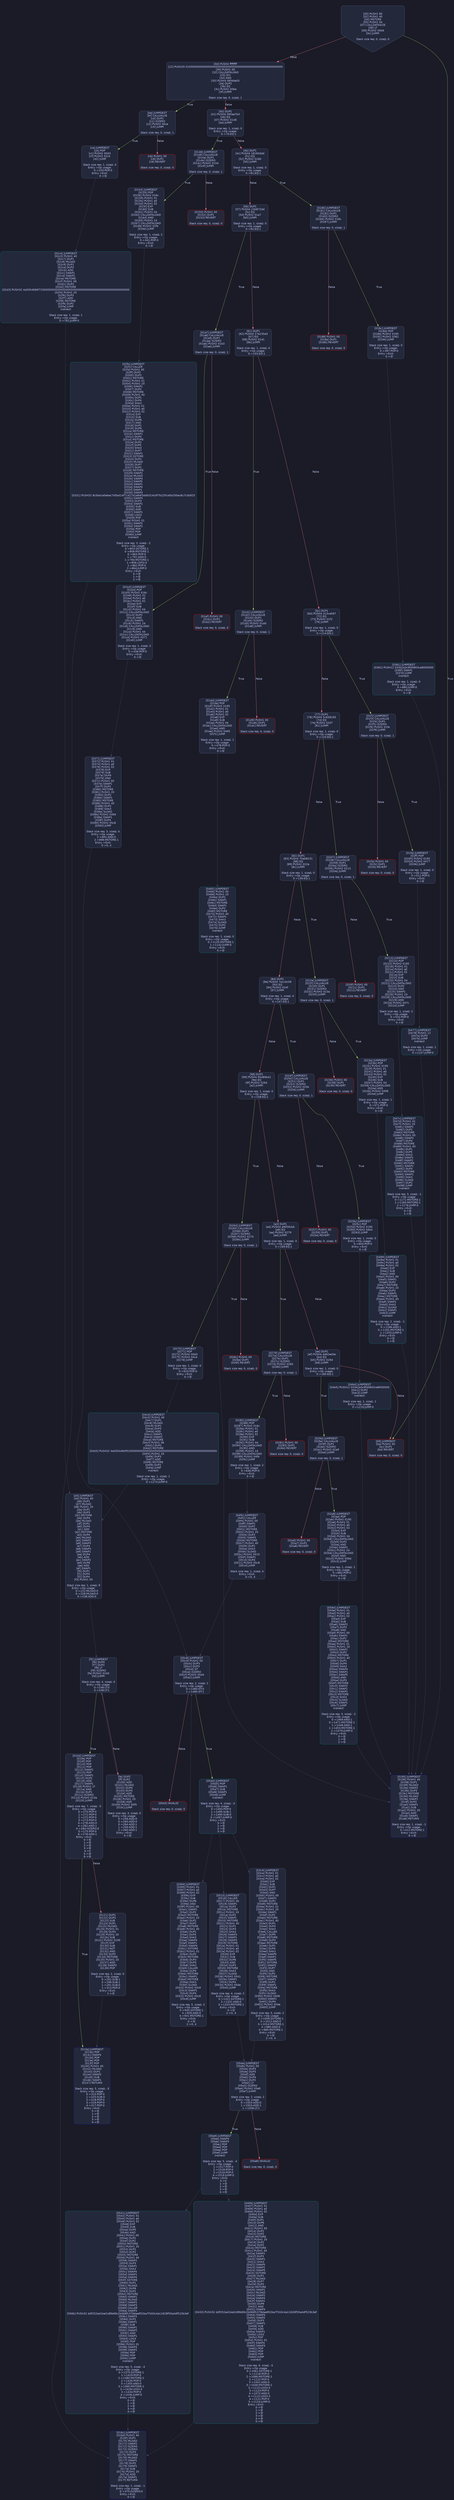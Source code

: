 digraph G {
    node [shape=box, style="filled, rounded", color="#565f89", fontcolor="#c0caf5", fontname="Helvetica", fillcolor="#24283b"];
    edge [color="#414868", fontcolor="#c0caf5", fontname="Helvetica"];
    bgcolor="#1a1b26";
    0 [ label = "[00] PUSH1 80
[02] PUSH1 40
[04] MSTORE
[05] PUSH1 04
[07] CALLDATASIZE
[08] LT
[09] PUSH2 00b9
[0c] JUMPI

Stack size req: 0, sizeΔ: 0
" shape = invhouse]
    1 [ label = "[0d] PUSH4 ffffffff
[12] PUSH29 0100000000000000000000000000000000000000000000000000000000
[30] PUSH1 00
[32] CALLDATALOAD
[33] DIV
[34] AND
[35] PUSH4 06fdde03
[3a] DUP2
[3b] EQ
[3c] PUSH2 00be
[3f] JUMPI

Stack size req: 0, sizeΔ: 1
"]
    2 [ label = "[40] DUP1
[41] PUSH4 095ea7b3
[46] EQ
[47] PUSH2 0148
[4a] JUMPI

Stack size req: 1, sizeΔ: 0
Entry->Op usage:
	0->70:EQ:1
"]
    3 [ label = "[4b] DUP1
[4c] PUSH4 18160ddd
[51] EQ
[52] PUSH2 0180
[55] JUMPI

Stack size req: 1, sizeΔ: 0
Entry->Op usage:
	0->81:EQ:1
"]
    4 [ label = "[56] DUP1
[57] PUSH4 23b872dd
[5c] EQ
[5d] PUSH2 01a7
[60] JUMPI

Stack size req: 1, sizeΔ: 0
Entry->Op usage:
	0->92:EQ:1
"]
    5 [ label = "[61] DUP1
[62] PUSH4 27e235e3
[67] EQ
[68] PUSH2 01d1
[6b] JUMPI

Stack size req: 1, sizeΔ: 0
Entry->Op usage:
	0->103:EQ:1
"]
    6 [ label = "[6c] DUP1
[6d] PUSH4 313ce567
[72] EQ
[73] PUSH2 01f2
[76] JUMPI

Stack size req: 1, sizeΔ: 0
Entry->Op usage:
	0->114:EQ:1
"]
    7 [ label = "[77] DUP1
[78] PUSH4 5c658165
[7d] EQ
[7e] PUSH2 0207
[81] JUMPI

Stack size req: 1, sizeΔ: 0
Entry->Op usage:
	0->125:EQ:1
"]
    8 [ label = "[82] DUP1
[83] PUSH4 70a08231
[88] EQ
[89] PUSH2 022e
[8c] JUMPI

Stack size req: 1, sizeΔ: 0
Entry->Op usage:
	0->136:EQ:1
"]
    9 [ label = "[8d] DUP1
[8e] PUSH4 7e1c0c09
[93] EQ
[94] PUSH2 024f
[97] JUMPI

Stack size req: 1, sizeΔ: 0
Entry->Op usage:
	0->147:EQ:1
"]
    10 [ label = "[98] DUP1
[99] PUSH4 95d89b41
[9e] EQ
[9f] PUSH2 0264
[a2] JUMPI

Stack size req: 1, sizeΔ: 0
Entry->Op usage:
	0->158:EQ:1
"]
    11 [ label = "[a3] DUP1
[a4] PUSH4 a9059cbb
[a9] EQ
[aa] PUSH2 0279
[ad] JUMPI

Stack size req: 1, sizeΔ: 0
Entry->Op usage:
	0->169:EQ:1
"]
    12 [ label = "[ae] DUP1
[af] PUSH4 dd62ed3e
[b4] EQ
[b5] PUSH2 029d
[b8] JUMPI

Stack size req: 1, sizeΔ: 0
Entry->Op usage:
	0->180:EQ:1
"]
    13 [ label = "[b9] JUMPDEST
[ba] PUSH1 00
[bc] DUP1
[bd] REVERT

Stack size req: 0, sizeΔ: 0
" color = "red"]
    14 [ label = "[be] JUMPDEST
[bf] CALLVALUE
[c0] DUP1
[c1] ISZERO
[c2] PUSH2 00ca
[c5] JUMPI

Stack size req: 0, sizeΔ: 1
"]
    15 [ label = "[c6] PUSH1 00
[c8] DUP1
[c9] REVERT

Stack size req: 0, sizeΔ: 0
" color = "red"]
    16 [ label = "[ca] JUMPDEST
[cb] POP
[cc] PUSH2 00d3
[cf] PUSH2 02c4
[d2] JUMP

Stack size req: 1, sizeΔ: 0
Entry->Op usage:
	0->203:POP:0
Entry->Exit:
	0->😵
"]
    17 [ label = "[d3] JUMPDEST
[d4] PUSH1 40
[d6] DUP1
[d7] MLOAD
[d8] PUSH1 20
[da] DUP1
[db] DUP3
[dc] MSTORE
[dd] DUP4
[de] MLOAD
[df] DUP2
[e0] DUP4
[e1] ADD
[e2] MSTORE
[e3] DUP4
[e4] MLOAD
[e5] SWAP2
[e6] SWAP3
[e7] DUP4
[e8] SWAP3
[e9] SWAP1
[ea] DUP4
[eb] ADD
[ec] SWAP2
[ed] DUP6
[ee] ADD
[ef] SWAP1
[f0] DUP1
[f1] DUP4
[f2] DUP4
[f3] PUSH1 00

Stack size req: 1, sizeΔ: 9
Entry->Op usage:
	0->222:MLOAD:0
	0->228:MLOAD:0
	0->238:ADD:0
"]
    18 [ label = "[f5] JUMPDEST
[f6] DUP4
[f7] DUP2
[f8] LT
[f9] ISZERO
[fa] PUSH2 010d
[fd] JUMPI

Stack size req: 4, sizeΔ: 0
Entry->Op usage:
	0->248:LT:0
	3->248:LT:1
"]
    19 [ label = "[fe] DUP2
[ff] DUP2
[0100] ADD
[0101] MLOAD
[0102] DUP4
[0103] DUP3
[0104] ADD
[0105] MSTORE
[0106] PUSH1 20
[0108] ADD
[0109] PUSH2 00f5
[010c] JUMP

Stack size req: 3, sizeΔ: 0
Entry->Op usage:
	0->256:ADD:0
	0->260:ADD:0
	0->264:ADD:1
	1->256:ADD:1
	2->260:ADD:1
Entry->Exit:
	0->😵
"]
    20 [ label = "[010d] JUMPDEST
[010e] POP
[010f] POP
[0110] POP
[0111] POP
[0112] SWAP1
[0113] POP
[0114] SWAP1
[0115] DUP2
[0116] ADD
[0117] SWAP1
[0118] PUSH1 1f
[011a] AND
[011b] DUP1
[011c] ISZERO
[011d] PUSH2 013a
[0120] JUMPI

Stack size req: 7, sizeΔ: -5
Entry->Op usage:
	0->270:POP:0
	1->271:POP:0
	2->272:POP:0
	3->273:POP:0
	4->278:ADD:0
	4->282:AND:1
	4->284:ISZERO:0
	5->275:POP:0
	6->278:ADD:1
Entry->Exit:
	0->😵
	1->😵
	2->😵
	3->😵
	4->0
	5->😵
	6->😵
"]
    21 [ label = "[0121] DUP1
[0122] DUP3
[0123] SUB
[0124] DUP1
[0125] MLOAD
[0126] PUSH1 01
[0128] DUP4
[0129] PUSH1 20
[012b] SUB
[012c] PUSH2 0100
[012f] EXP
[0130] SUB
[0131] NOT
[0132] AND
[0133] DUP2
[0134] MSTORE
[0135] PUSH1 20
[0137] ADD
[0138] SWAP2
[0139] POP

Stack size req: 2, sizeΔ: 0
Entry->Op usage:
	0->291:SUB:1
	0->299:SUB:1
	1->291:SUB:0
	1->313:POP:0
Entry->Exit:
	1->😵
"]
    22 [ label = "[013a] JUMPDEST
[013b] POP
[013c] SWAP3
[013d] POP
[013e] POP
[013f] POP
[0140] PUSH1 40
[0142] MLOAD
[0143] DUP1
[0144] SWAP2
[0145] SUB
[0146] SWAP1
[0147] RETURN

Stack size req: 5, sizeΔ: -5
Entry->Op usage:
	0->315:POP:0
	1->325:SUB:0
	2->318:POP:0
	3->319:POP:0
	4->317:POP:0
Entry->Exit:
	0->😵
	1->😵
	2->😵
	3->😵
	4->😵
" color = "darkblue"]
    23 [ label = "[0148] JUMPDEST
[0149] CALLVALUE
[014a] DUP1
[014b] ISZERO
[014c] PUSH2 0154
[014f] JUMPI

Stack size req: 0, sizeΔ: 1
"]
    24 [ label = "[0150] PUSH1 00
[0152] DUP1
[0153] REVERT

Stack size req: 0, sizeΔ: 0
" color = "red"]
    25 [ label = "[0154] JUMPDEST
[0155] POP
[0156] PUSH2 016c
[0159] PUSH1 01
[015b] PUSH1 a0
[015d] PUSH1 02
[015f] EXP
[0160] SUB
[0161] PUSH1 04
[0163] CALLDATALOAD
[0164] AND
[0165] PUSH1 24
[0167] CALLDATALOAD
[0168] PUSH2 02fb
[016b] JUMP

Stack size req: 1, sizeΔ: 2
Entry->Op usage:
	0->341:POP:0
Entry->Exit:
	0->😵
"]
    26 [ label = "[016c] JUMPDEST
[016d] PUSH1 40
[016f] DUP1
[0170] MLOAD
[0171] SWAP2
[0172] ISZERO
[0173] ISZERO
[0174] DUP3
[0175] MSTORE
[0176] MLOAD
[0177] SWAP1
[0178] DUP2
[0179] SWAP1
[017a] SUB
[017b] PUSH1 20
[017d] ADD
[017e] SWAP1
[017f] RETURN

Stack size req: 1, sizeΔ: -1
Entry->Op usage:
	0->370:ISZERO:0
Entry->Exit:
	0->😵
" color = "darkblue"]
    27 [ label = "[0180] JUMPDEST
[0181] CALLVALUE
[0182] DUP1
[0183] ISZERO
[0184] PUSH2 018c
[0187] JUMPI

Stack size req: 0, sizeΔ: 1
"]
    28 [ label = "[0188] PUSH1 00
[018a] DUP1
[018b] REVERT

Stack size req: 0, sizeΔ: 0
" color = "red"]
    29 [ label = "[018c] JUMPDEST
[018d] POP
[018e] PUSH2 0195
[0191] PUSH2 0361
[0194] JUMP

Stack size req: 1, sizeΔ: 0
Entry->Op usage:
	0->397:POP:0
Entry->Exit:
	0->😵
"]
    30 [ label = "[0195] JUMPDEST
[0196] PUSH1 40
[0198] DUP1
[0199] MLOAD
[019a] SWAP2
[019b] DUP3
[019c] MSTORE
[019d] MLOAD
[019e] SWAP1
[019f] DUP2
[01a0] SWAP1
[01a1] SUB
[01a2] PUSH1 20
[01a4] ADD
[01a5] SWAP1
[01a6] RETURN

Stack size req: 1, sizeΔ: -1
Entry->Op usage:
	0->412:MSTORE:1
Entry->Exit:
	0->😵
" color = "darkblue"]
    31 [ label = "[01a7] JUMPDEST
[01a8] CALLVALUE
[01a9] DUP1
[01aa] ISZERO
[01ab] PUSH2 01b3
[01ae] JUMPI

Stack size req: 0, sizeΔ: 1
"]
    32 [ label = "[01af] PUSH1 00
[01b1] DUP1
[01b2] REVERT

Stack size req: 0, sizeΔ: 0
" color = "red"]
    33 [ label = "[01b3] JUMPDEST
[01b4] POP
[01b5] PUSH2 016c
[01b8] PUSH1 01
[01ba] PUSH1 a0
[01bc] PUSH1 02
[01be] EXP
[01bf] SUB
[01c0] PUSH1 04
[01c2] CALLDATALOAD
[01c3] DUP2
[01c4] AND
[01c5] SWAP1
[01c6] PUSH1 24
[01c8] CALLDATALOAD
[01c9] AND
[01ca] PUSH1 44
[01cc] CALLDATALOAD
[01cd] PUSH2 0371
[01d0] JUMP

Stack size req: 1, sizeΔ: 3
Entry->Op usage:
	0->436:POP:0
Entry->Exit:
	0->😵
"]
    34 [ label = "[01d1] JUMPDEST
[01d2] CALLVALUE
[01d3] DUP1
[01d4] ISZERO
[01d5] PUSH2 01dd
[01d8] JUMPI

Stack size req: 0, sizeΔ: 1
"]
    35 [ label = "[01d9] PUSH1 00
[01db] DUP1
[01dc] REVERT

Stack size req: 0, sizeΔ: 0
" color = "red"]
    36 [ label = "[01dd] JUMPDEST
[01de] POP
[01df] PUSH2 0195
[01e2] PUSH1 01
[01e4] PUSH1 a0
[01e6] PUSH1 02
[01e8] EXP
[01e9] SUB
[01ea] PUSH1 04
[01ec] CALLDATALOAD
[01ed] AND
[01ee] PUSH2 0465
[01f1] JUMP

Stack size req: 1, sizeΔ: 1
Entry->Op usage:
	0->478:POP:0
Entry->Exit:
	0->😵
"]
    37 [ label = "[01f2] JUMPDEST
[01f3] CALLVALUE
[01f4] DUP1
[01f5] ISZERO
[01f6] PUSH2 01fe
[01f9] JUMPI

Stack size req: 0, sizeΔ: 1
"]
    38 [ label = "[01fa] PUSH1 00
[01fc] DUP1
[01fd] REVERT

Stack size req: 0, sizeΔ: 0
" color = "red"]
    39 [ label = "[01fe] JUMPDEST
[01ff] POP
[0200] PUSH2 0195
[0203] PUSH2 0477
[0206] JUMP

Stack size req: 1, sizeΔ: 0
Entry->Op usage:
	0->511:POP:0
Entry->Exit:
	0->😵
"]
    40 [ label = "[0207] JUMPDEST
[0208] CALLVALUE
[0209] DUP1
[020a] ISZERO
[020b] PUSH2 0213
[020e] JUMPI

Stack size req: 0, sizeΔ: 1
"]
    41 [ label = "[020f] PUSH1 00
[0211] DUP1
[0212] REVERT

Stack size req: 0, sizeΔ: 0
" color = "red"]
    42 [ label = "[0213] JUMPDEST
[0214] POP
[0215] PUSH2 0195
[0218] PUSH1 01
[021a] PUSH1 a0
[021c] PUSH1 02
[021e] EXP
[021f] SUB
[0220] PUSH1 04
[0222] CALLDATALOAD
[0223] DUP2
[0224] AND
[0225] SWAP1
[0226] PUSH1 24
[0228] CALLDATALOAD
[0229] AND
[022a] PUSH2 047c
[022d] JUMP

Stack size req: 1, sizeΔ: 2
Entry->Op usage:
	0->532:POP:0
Entry->Exit:
	0->😵
"]
    43 [ label = "[022e] JUMPDEST
[022f] CALLVALUE
[0230] DUP1
[0231] ISZERO
[0232] PUSH2 023a
[0235] JUMPI

Stack size req: 0, sizeΔ: 1
"]
    44 [ label = "[0236] PUSH1 00
[0238] DUP1
[0239] REVERT

Stack size req: 0, sizeΔ: 0
" color = "red"]
    45 [ label = "[023a] JUMPDEST
[023b] POP
[023c] PUSH2 0195
[023f] PUSH1 01
[0241] PUSH1 a0
[0243] PUSH1 02
[0245] EXP
[0246] SUB
[0247] PUSH1 04
[0249] CALLDATALOAD
[024a] AND
[024b] PUSH2 0499
[024e] JUMP

Stack size req: 1, sizeΔ: 1
Entry->Op usage:
	0->571:POP:0
Entry->Exit:
	0->😵
"]
    46 [ label = "[024f] JUMPDEST
[0250] CALLVALUE
[0251] DUP1
[0252] ISZERO
[0253] PUSH2 025b
[0256] JUMPI

Stack size req: 0, sizeΔ: 1
"]
    47 [ label = "[0257] PUSH1 00
[0259] DUP1
[025a] REVERT

Stack size req: 0, sizeΔ: 0
" color = "red"]
    48 [ label = "[025b] JUMPDEST
[025c] POP
[025d] PUSH2 0195
[0260] PUSH2 04b4
[0263] JUMP

Stack size req: 1, sizeΔ: 0
Entry->Op usage:
	0->604:POP:0
Entry->Exit:
	0->😵
"]
    49 [ label = "[0264] JUMPDEST
[0265] CALLVALUE
[0266] DUP1
[0267] ISZERO
[0268] PUSH2 0270
[026b] JUMPI

Stack size req: 0, sizeΔ: 1
"]
    50 [ label = "[026c] PUSH1 00
[026e] DUP1
[026f] REVERT

Stack size req: 0, sizeΔ: 0
" color = "red"]
    51 [ label = "[0270] JUMPDEST
[0271] POP
[0272] PUSH2 00d3
[0275] PUSH2 04c4
[0278] JUMP

Stack size req: 1, sizeΔ: 0
Entry->Op usage:
	0->625:POP:0
Entry->Exit:
	0->😵
"]
    52 [ label = "[0279] JUMPDEST
[027a] CALLVALUE
[027b] DUP1
[027c] ISZERO
[027d] PUSH2 0285
[0280] JUMPI

Stack size req: 0, sizeΔ: 1
"]
    53 [ label = "[0281] PUSH1 00
[0283] DUP1
[0284] REVERT

Stack size req: 0, sizeΔ: 0
" color = "red"]
    54 [ label = "[0285] JUMPDEST
[0286] POP
[0287] PUSH2 016c
[028a] PUSH1 01
[028c] PUSH1 a0
[028e] PUSH1 02
[0290] EXP
[0291] SUB
[0292] PUSH1 04
[0294] CALLDATALOAD
[0295] AND
[0296] PUSH1 24
[0298] CALLDATALOAD
[0299] PUSH2 04fb
[029c] JUMP

Stack size req: 1, sizeΔ: 2
Entry->Op usage:
	0->646:POP:0
Entry->Exit:
	0->😵
"]
    55 [ label = "[029d] JUMPDEST
[029e] CALLVALUE
[029f] DUP1
[02a0] ISZERO
[02a1] PUSH2 02a9
[02a4] JUMPI

Stack size req: 0, sizeΔ: 1
"]
    56 [ label = "[02a5] PUSH1 00
[02a7] DUP1
[02a8] REVERT

Stack size req: 0, sizeΔ: 0
" color = "red"]
    57 [ label = "[02a9] JUMPDEST
[02aa] POP
[02ab] PUSH2 0195
[02ae] PUSH1 01
[02b0] PUSH1 a0
[02b2] PUSH1 02
[02b4] EXP
[02b5] SUB
[02b6] PUSH1 04
[02b8] CALLDATALOAD
[02b9] DUP2
[02ba] AND
[02bb] SWAP1
[02bc] PUSH1 24
[02be] CALLDATALOAD
[02bf] AND
[02c0] PUSH2 059d
[02c3] JUMP

Stack size req: 1, sizeΔ: 2
Entry->Op usage:
	0->682:POP:0
Entry->Exit:
	0->😵
"]
    58 [ label = "[02c4] JUMPDEST
[02c5] PUSH1 40
[02c7] DUP1
[02c8] MLOAD
[02c9] DUP1
[02ca] DUP3
[02cb] ADD
[02cc] SWAP1
[02cd] SWAP2
[02ce] MSTORE
[02cf] PUSH1 06
[02d1] DUP2
[02d2] MSTORE
[02d3] PUSH32 4a5054686f720000000000000000000000000000000000000000000000000000
[02f4] PUSH1 20
[02f6] DUP3
[02f7] ADD
[02f8] MSTORE
[02f9] DUP2
[02fa] JUMP
Indirect!

Stack size req: 1, sizeΔ: 1
Entry->Op usage:
	0->762:JUMP:0
" color = "teal"]
    59 [ label = "[02fb] JUMPDEST
[02fc] CALLER
[02fd] PUSH1 00
[02ff] DUP2
[0300] DUP2
[0301] MSTORE
[0302] PUSH1 01
[0304] PUSH1 20
[0306] SWAP1
[0307] DUP2
[0308] MSTORE
[0309] PUSH1 40
[030b] DUP1
[030c] DUP4
[030d] SHA3
[030e] PUSH1 01
[0310] PUSH1 a0
[0312] PUSH1 02
[0314] EXP
[0315] SUB
[0316] DUP8
[0317] AND
[0318] DUP1
[0319] DUP6
[031a] MSTORE
[031b] SWAP1
[031c] DUP4
[031d] MSTORE
[031e] DUP2
[031f] DUP5
[0320] SHA3
[0321] DUP7
[0322] SWAP1
[0323] SSTORE
[0324] DUP2
[0325] MLOAD
[0326] DUP7
[0327] DUP2
[0328] MSTORE
[0329] SWAP2
[032a] MLOAD
[032b] SWAP4
[032c] SWAP5
[032d] SWAP1
[032e] SWAP4
[032f] SWAP1
[0330] SWAP3
[0331] PUSH32 8c5be1e5ebec7d5bd14f71427d1e84f3dd0314c0f7b2291e5b200ac8c7c3b925
[0352] SWAP3
[0353] DUP3
[0354] SWAP1
[0355] SUB
[0356] ADD
[0357] SWAP1
[0358] LOG3
[0359] POP
[035a] PUSH1 01
[035c] SWAP3
[035d] SWAP2
[035e] POP
[035f] POP
[0360] JUMP
Indirect!

Stack size req: 3, sizeΔ: -2
Entry->Op usage:
	0->803:SSTORE:1
	0->808:MSTORE:1
	0->863:POP:0
	1->791:AND:0
	1->794:MSTORE:1
	1->856:LOG3:4
	1->862:POP:0
	2->864:JUMP:0
Entry->Exit:
	0->😵
	1->😵
	2->😵
" color = "teal"]
    60 [ label = "[0361] JUMPDEST
[0362] PUSH12 033b2e3c9fd0803ce8000000
[036f] SWAP1
[0370] JUMP
Indirect!

Stack size req: 1, sizeΔ: 0
Entry->Op usage:
	0->880:JUMP:0
Entry->Exit:
	0->😵
" color = "teal"]
    61 [ label = "[0371] JUMPDEST
[0372] PUSH1 01
[0374] PUSH1 a0
[0376] PUSH1 02
[0378] EXP
[0379] SUB
[037a] DUP4
[037b] AND
[037c] PUSH1 00
[037e] SWAP1
[037f] DUP2
[0380] MSTORE
[0381] PUSH1 20
[0383] DUP2
[0384] SWAP1
[0385] MSTORE
[0386] PUSH1 40
[0388] DUP2
[0389] SHA3
[038a] SLOAD
[038b] PUSH2 0394
[038e] SWAP1
[038f] DUP4
[0390] PUSH2 05c8
[0393] JUMP

Stack size req: 3, sizeΔ: 4
Entry->Op usage:
	2->891:AND:0
	2->896:MSTORE:1
Entry->Exit:
	0->0, 4
"]
    62 [ label = "[0394] JUMPDEST
[0395] PUSH1 01
[0397] PUSH1 a0
[0399] PUSH1 02
[039b] EXP
[039c] SUB
[039d] DUP6
[039e] AND
[039f] PUSH1 00
[03a1] SWAP1
[03a2] DUP2
[03a3] MSTORE
[03a4] PUSH1 20
[03a6] DUP2
[03a7] DUP2
[03a8] MSTORE
[03a9] PUSH1 40
[03ab] DUP1
[03ac] DUP4
[03ad] SHA3
[03ae] SWAP4
[03af] SWAP1
[03b0] SWAP4
[03b1] SSTORE
[03b2] PUSH1 01
[03b4] DUP2
[03b5] MSTORE
[03b6] DUP3
[03b7] DUP3
[03b8] SHA3
[03b9] CALLER
[03ba] DUP4
[03bb] MSTORE
[03bc] SWAP1
[03bd] MSTORE
[03be] SHA3
[03bf] SLOAD
[03c0] PUSH2 03c9
[03c3] SWAP1
[03c4] DUP4
[03c5] PUSH2 05c8
[03c8] JUMP

Stack size req: 5, sizeΔ: 2
Entry->Op usage:
	0->945:SSTORE:1
	4->926:AND:0
	4->931:MSTORE:1
Entry->Exit:
	0->😵
	2->0, 4
"]
    63 [ label = "[03c9] JUMPDEST
[03ca] PUSH1 01
[03cc] PUSH1 a0
[03ce] PUSH1 02
[03d0] EXP
[03d1] SUB
[03d2] DUP1
[03d3] DUP7
[03d4] AND
[03d5] PUSH1 00
[03d7] SWAP1
[03d8] DUP2
[03d9] MSTORE
[03da] PUSH1 01
[03dc] PUSH1 20
[03de] SWAP1
[03df] DUP2
[03e0] MSTORE
[03e1] PUSH1 40
[03e3] DUP1
[03e4] DUP4
[03e5] SHA3
[03e6] CALLER
[03e7] DUP5
[03e8] MSTORE
[03e9] DUP3
[03ea] MSTORE
[03eb] DUP1
[03ec] DUP4
[03ed] SHA3
[03ee] SWAP5
[03ef] SWAP1
[03f0] SWAP5
[03f1] SSTORE
[03f2] SWAP2
[03f3] DUP7
[03f4] AND
[03f5] DUP2
[03f6] MSTORE
[03f7] SWAP1
[03f8] DUP2
[03f9] SWAP1
[03fa] MSTORE
[03fb] SHA3
[03fc] SLOAD
[03fd] PUSH2 0406
[0400] SWAP1
[0401] DUP4
[0402] PUSH2 05da
[0405] JUMP

Stack size req: 5, sizeΔ: 2
Entry->Op usage:
	0->1009:SSTORE:1
	3->1012:AND:0
	3->1014:MSTORE:1
	4->980:AND:0
	4->985:MSTORE:1
Entry->Exit:
	0->😵
	2->0, 4
"]
    64 [ label = "[0406] JUMPDEST
[0407] PUSH1 01
[0409] PUSH1 a0
[040b] PUSH1 02
[040d] EXP
[040e] SUB
[040f] DUP1
[0410] DUP6
[0411] AND
[0412] PUSH1 00
[0414] DUP2
[0415] DUP2
[0416] MSTORE
[0417] PUSH1 20
[0419] DUP2
[041a] DUP2
[041b] MSTORE
[041c] PUSH1 40
[041e] SWAP2
[041f] DUP3
[0420] SWAP1
[0421] SHA3
[0422] SWAP5
[0423] SWAP1
[0424] SWAP5
[0425] SSTORE
[0426] DUP1
[0427] MLOAD
[0428] DUP7
[0429] DUP2
[042a] MSTORE
[042b] SWAP1
[042c] MLOAD
[042d] SWAP2
[042e] SWAP4
[042f] SWAP3
[0430] DUP9
[0431] AND
[0432] SWAP3
[0433] PUSH32 ddf252ad1be2c89b69c2b068fc378daa952ba7f163c4a11628f55a4df523b3ef
[0454] SWAP3
[0455] SWAP2
[0456] DUP3
[0457] SWAP1
[0458] SUB
[0459] ADD
[045a] SWAP1
[045b] LOG3
[045c] POP
[045d] PUSH1 01
[045f] SWAP4
[0460] SWAP3
[0461] POP
[0462] POP
[0463] POP
[0464] JUMP
Indirect!

Stack size req: 6, sizeΔ: -5
Entry->Op usage:
	0->1061:SSTORE:1
	1->1116:POP:0
	2->1066:MSTORE:1
	2->1122:POP:0
	3->1041:AND:0
	3->1046:MSTORE:1
	3->1115:LOG3:4
	3->1123:POP:0
	4->1073:AND:0
	4->1115:LOG3:3
	4->1121:POP:0
	5->1124:JUMP:0
Entry->Exit:
	0->😵
	1->😵
	2->😵
	3->😵
	4->😵
	5->😵
" color = "teal"]
    65 [ label = "[0465] JUMPDEST
[0466] PUSH1 00
[0468] PUSH1 20
[046a] DUP2
[046b] SWAP1
[046c] MSTORE
[046d] SWAP1
[046e] DUP2
[046f] MSTORE
[0470] PUSH1 40
[0472] SWAP1
[0473] SHA3
[0474] SLOAD
[0475] DUP2
[0476] JUMP
Indirect!

Stack size req: 2, sizeΔ: 0
Entry->Op usage:
	0->1135:MSTORE:1
	1->1142:JUMP:0
Entry->Exit:
	0->😵
" color = "teal"]
    66 [ label = "[0477] JUMPDEST
[0478] PUSH1 12
[047a] DUP2
[047b] JUMP
Indirect!

Stack size req: 1, sizeΔ: 1
Entry->Op usage:
	0->1147:JUMP:0
" color = "teal"]
    67 [ label = "[047c] JUMPDEST
[047d] PUSH1 01
[047f] PUSH1 20
[0481] SWAP1
[0482] DUP2
[0483] MSTORE
[0484] PUSH1 00
[0486] SWAP3
[0487] DUP4
[0488] MSTORE
[0489] PUSH1 40
[048b] DUP1
[048c] DUP5
[048d] SHA3
[048e] SWAP1
[048f] SWAP2
[0490] MSTORE
[0491] SWAP1
[0492] DUP3
[0493] MSTORE
[0494] SWAP1
[0495] SHA3
[0496] SLOAD
[0497] DUP2
[0498] JUMP
Indirect!

Stack size req: 3, sizeΔ: -1
Entry->Op usage:
	0->1171:MSTORE:1
	1->1160:MSTORE:1
	2->1176:JUMP:0
Entry->Exit:
	0->😵
	1->😵
" color = "teal"]
    68 [ label = "[0499] JUMPDEST
[049a] PUSH1 01
[049c] PUSH1 a0
[049e] PUSH1 02
[04a0] EXP
[04a1] SUB
[04a2] AND
[04a3] PUSH1 00
[04a5] SWAP1
[04a6] DUP2
[04a7] MSTORE
[04a8] PUSH1 20
[04aa] DUP2
[04ab] SWAP1
[04ac] MSTORE
[04ad] PUSH1 40
[04af] SWAP1
[04b0] SHA3
[04b1] SLOAD
[04b2] SWAP1
[04b3] JUMP
Indirect!

Stack size req: 2, sizeΔ: -1
Entry->Op usage:
	0->1186:AND:1
	0->1191:MSTORE:1
	1->1203:JUMP:0
Entry->Exit:
	0->😵
	1->😵
" color = "teal"]
    69 [ label = "[04b4] JUMPDEST
[04b5] PUSH12 033b2e3c9fd0803ce8000000
[04c2] DUP2
[04c3] JUMP
Indirect!

Stack size req: 1, sizeΔ: 1
Entry->Op usage:
	0->1219:JUMP:0
" color = "teal"]
    70 [ label = "[04c4] JUMPDEST
[04c5] PUSH1 40
[04c7] DUP1
[04c8] MLOAD
[04c9] DUP1
[04ca] DUP3
[04cb] ADD
[04cc] SWAP1
[04cd] SWAP2
[04ce] MSTORE
[04cf] PUSH1 06
[04d1] DUP2
[04d2] MSTORE
[04d3] PUSH32 4a5054484f520000000000000000000000000000000000000000000000000000
[04f4] PUSH1 20
[04f6] DUP3
[04f7] ADD
[04f8] MSTORE
[04f9] DUP2
[04fa] JUMP
Indirect!

Stack size req: 1, sizeΔ: 1
Entry->Op usage:
	0->1274:JUMP:0
" color = "teal"]
    71 [ label = "[04fb] JUMPDEST
[04fc] CALLER
[04fd] PUSH1 00
[04ff] SWAP1
[0500] DUP2
[0501] MSTORE
[0502] PUSH1 20
[0504] DUP2
[0505] SWAP1
[0506] MSTORE
[0507] PUSH1 40
[0509] DUP2
[050a] SHA3
[050b] SLOAD
[050c] PUSH2 0515
[050f] SWAP1
[0510] DUP4
[0511] PUSH2 05c8
[0514] JUMP

Stack size req: 1, sizeΔ: 4
Entry->Exit:
	0->0, 4
"]
    72 [ label = "[0515] JUMPDEST
[0516] CALLER
[0517] PUSH1 00
[0519] SWAP1
[051a] DUP2
[051b] MSTORE
[051c] PUSH1 20
[051e] DUP2
[051f] SWAP1
[0520] MSTORE
[0521] PUSH1 40
[0523] DUP1
[0524] DUP3
[0525] SHA3
[0526] SWAP3
[0527] SWAP1
[0528] SWAP3
[0529] SSTORE
[052a] PUSH1 01
[052c] PUSH1 a0
[052e] PUSH1 02
[0530] EXP
[0531] SUB
[0532] DUP6
[0533] AND
[0534] DUP2
[0535] MSTORE
[0536] SHA3
[0537] SLOAD
[0538] PUSH2 0541
[053b] SWAP1
[053c] DUP4
[053d] PUSH2 05da
[0540] JUMP

Stack size req: 4, sizeΔ: 2
Entry->Op usage:
	0->1321:SSTORE:1
	3->1331:AND:0
	3->1333:MSTORE:1
Entry->Exit:
	0->😵
	2->0, 4
"]
    73 [ label = "[0541] JUMPDEST
[0542] PUSH1 01
[0544] PUSH1 a0
[0546] PUSH1 02
[0548] EXP
[0549] SUB
[054a] DUP5
[054b] AND
[054c] PUSH1 00
[054e] DUP2
[054f] DUP2
[0550] MSTORE
[0551] PUSH1 20
[0553] DUP2
[0554] DUP2
[0555] MSTORE
[0556] PUSH1 40
[0558] SWAP2
[0559] DUP3
[055a] SWAP1
[055b] SHA3
[055c] SWAP4
[055d] SWAP1
[055e] SWAP4
[055f] SSTORE
[0560] DUP1
[0561] MLOAD
[0562] DUP6
[0563] DUP2
[0564] MSTORE
[0565] SWAP1
[0566] MLOAD
[0567] SWAP2
[0568] SWAP3
[0569] CALLER
[056a] SWAP3
[056b] PUSH32 ddf252ad1be2c89b69c2b068fc378daa952ba7f163c4a11628f55a4df523b3ef
[058c] SWAP3
[058d] DUP2
[058e] SWAP1
[058f] SUB
[0590] SWAP1
[0591] SWAP2
[0592] ADD
[0593] SWAP1
[0594] LOG3
[0595] POP
[0596] PUSH1 01
[0598] SWAP3
[0599] SWAP2
[059a] POP
[059b] POP
[059c] JUMP
Indirect!

Stack size req: 5, sizeΔ: -4
Entry->Op usage:
	0->1375:SSTORE:1
	1->1429:POP:0
	2->1380:MSTORE:1
	2->1435:POP:0
	3->1355:AND:0
	3->1360:MSTORE:1
	3->1428:LOG3:4
	3->1434:POP:0
	4->1436:JUMP:0
Entry->Exit:
	0->😵
	1->😵
	2->😵
	3->😵
	4->😵
" color = "teal"]
    74 [ label = "[059d] JUMPDEST
[059e] PUSH1 01
[05a0] PUSH1 a0
[05a2] PUSH1 02
[05a4] EXP
[05a5] SUB
[05a6] SWAP2
[05a7] DUP3
[05a8] AND
[05a9] PUSH1 00
[05ab] SWAP1
[05ac] DUP2
[05ad] MSTORE
[05ae] PUSH1 01
[05b0] PUSH1 20
[05b2] SWAP1
[05b3] DUP2
[05b4] MSTORE
[05b5] PUSH1 40
[05b7] DUP1
[05b8] DUP4
[05b9] SHA3
[05ba] SWAP4
[05bb] SWAP1
[05bc] SWAP5
[05bd] AND
[05be] DUP3
[05bf] MSTORE
[05c0] SWAP2
[05c1] SWAP1
[05c2] SWAP2
[05c3] MSTORE
[05c4] SHA3
[05c5] SLOAD
[05c6] SWAP1
[05c7] JUMP
Indirect!

Stack size req: 3, sizeΔ: -2
Entry->Op usage:
	0->1469:AND:1
	0->1471:MSTORE:1
	1->1448:AND:1
	1->1453:MSTORE:1
	2->1479:JUMP:0
Entry->Exit:
	0->😵
	1->😵
	2->😵
" color = "teal"]
    75 [ label = "[05c8] JUMPDEST
[05c9] PUSH1 00
[05cb] DUP3
[05cc] DUP3
[05cd] GT
[05ce] ISZERO
[05cf] PUSH2 05d4
[05d2] JUMPI

Stack size req: 2, sizeΔ: 1
Entry->Op usage:
	0->1485:GT:0
	1->1485:GT:1
"]
    76 [ label = "[05d3] INVALID

Stack size req: 0, sizeΔ: 0
" color = "red"]
    77 [ label = "[05d4] JUMPDEST
[05d5] POP
[05d6] SWAP1
[05d7] SUB
[05d8] SWAP1
[05d9] JUMP
Indirect!

Stack size req: 4, sizeΔ: -3
Entry->Op usage:
	0->1493:POP:0
	1->1495:SUB:1
	2->1495:SUB:0
	3->1497:JUMP:0
Entry->Exit:
	0->😵
	1->😵
	2->😵
	3->😵
" color = "teal"]
    78 [ label = "[05da] JUMPDEST
[05db] PUSH1 00
[05dd] DUP3
[05de] DUP3
[05df] ADD
[05e0] DUP4
[05e1] DUP2
[05e2] LT
[05e3] ISZERO
[05e4] PUSH2 05e9
[05e7] JUMPI

Stack size req: 2, sizeΔ: 2
Entry->Op usage:
	0->1503:ADD:0
	1->1503:ADD:1
	1->1506:LT:1
"]
    79 [ label = "[05e8] INVALID

Stack size req: 0, sizeΔ: 0
" color = "red"]
    80 [ label = "[05e9] JUMPDEST
[05ea] SWAP4
[05eb] SWAP3
[05ec] POP
[05ed] POP
[05ee] POP
[05ef] JUMP
Indirect!

Stack size req: 5, sizeΔ: -4
Entry->Op usage:
	1->1517:POP:0
	2->1518:POP:0
	3->1516:POP:0
	4->1519:JUMP:0
Entry->Exit:
	0->0
	1->😵
	2->😵
	3->😵
	4->😵
" color = "teal"]
    0 -> 1 [ label = "False" color = "#f7768e"]
    0 -> 13 [ label = "True" color = "#9ece6a"]
    1 -> 2 [ label = "False" color = "#f7768e"]
    1 -> 14 [ label = "True" color = "#9ece6a"]
    2 -> 3 [ label = "False" color = "#f7768e"]
    2 -> 23 [ label = "True" color = "#9ece6a"]
    3 -> 4 [ label = "False" color = "#f7768e"]
    3 -> 27 [ label = "True" color = "#9ece6a"]
    4 -> 5 [ label = "False" color = "#f7768e"]
    4 -> 31 [ label = "True" color = "#9ece6a"]
    5 -> 6 [ label = "False" color = "#f7768e"]
    5 -> 34 [ label = "True" color = "#9ece6a"]
    6 -> 7 [ label = "False" color = "#f7768e"]
    6 -> 37 [ label = "True" color = "#9ece6a"]
    7 -> 8 [ label = "False" color = "#f7768e"]
    7 -> 40 [ label = "True" color = "#9ece6a"]
    8 -> 9 [ label = "False" color = "#f7768e"]
    8 -> 43 [ label = "True" color = "#9ece6a"]
    9 -> 10 [ label = "False" color = "#f7768e"]
    9 -> 46 [ label = "True" color = "#9ece6a"]
    10 -> 11 [ label = "False" color = "#f7768e"]
    10 -> 49 [ label = "True" color = "#9ece6a"]
    11 -> 12 [ label = "False" color = "#f7768e"]
    11 -> 52 [ label = "True" color = "#9ece6a"]
    12 -> 13 [ label = "False" color = "#f7768e"]
    12 -> 55 [ label = "True" color = "#9ece6a"]
    14 -> 15 [ label = "False" color = "#f7768e"]
    14 -> 16 [ label = "True" color = "#9ece6a"]
    16 -> 58 [ ]
    17 -> 18 [ ]
    18 -> 19 [ label = "False" color = "#f7768e"]
    18 -> 20 [ label = "True" color = "#9ece6a"]
    19 -> 18 [ ]
    20 -> 21 [ label = "False" color = "#f7768e"]
    20 -> 22 [ label = "True" color = "#9ece6a"]
    21 -> 22 [ ]
    23 -> 24 [ label = "False" color = "#f7768e"]
    23 -> 25 [ label = "True" color = "#9ece6a"]
    25 -> 59 [ ]
    27 -> 28 [ label = "False" color = "#f7768e"]
    27 -> 29 [ label = "True" color = "#9ece6a"]
    29 -> 60 [ ]
    31 -> 32 [ label = "False" color = "#f7768e"]
    31 -> 33 [ label = "True" color = "#9ece6a"]
    33 -> 61 [ ]
    34 -> 35 [ label = "False" color = "#f7768e"]
    34 -> 36 [ label = "True" color = "#9ece6a"]
    36 -> 65 [ ]
    37 -> 38 [ label = "False" color = "#f7768e"]
    37 -> 39 [ label = "True" color = "#9ece6a"]
    39 -> 66 [ ]
    40 -> 41 [ label = "False" color = "#f7768e"]
    40 -> 42 [ label = "True" color = "#9ece6a"]
    42 -> 67 [ ]
    43 -> 44 [ label = "False" color = "#f7768e"]
    43 -> 45 [ label = "True" color = "#9ece6a"]
    45 -> 68 [ ]
    46 -> 47 [ label = "False" color = "#f7768e"]
    46 -> 48 [ label = "True" color = "#9ece6a"]
    48 -> 69 [ ]
    49 -> 50 [ label = "False" color = "#f7768e"]
    49 -> 51 [ label = "True" color = "#9ece6a"]
    51 -> 70 [ ]
    52 -> 53 [ label = "False" color = "#f7768e"]
    52 -> 54 [ label = "True" color = "#9ece6a"]
    54 -> 71 [ ]
    55 -> 56 [ label = "False" color = "#f7768e"]
    55 -> 57 [ label = "True" color = "#9ece6a"]
    57 -> 74 [ ]
    61 -> 75 [ ]
    62 -> 75 [ ]
    63 -> 78 [ ]
    71 -> 75 [ ]
    72 -> 78 [ ]
    75 -> 76 [ label = "False" color = "#f7768e"]
    75 -> 77 [ label = "True" color = "#9ece6a"]
    78 -> 79 [ label = "False" color = "#f7768e"]
    78 -> 80 [ label = "True" color = "#9ece6a"]
    58 -> 17 [ ]
    59 -> 26 [ ]
    60 -> 30 [ ]
    77 -> 62 [ ]
    77 -> 63 [ ]
    80 -> 64 [ ]
    64 -> 26 [ ]
    65 -> 30 [ ]
    66 -> 30 [ ]
    67 -> 30 [ ]
    68 -> 30 [ ]
    69 -> 30 [ ]
    70 -> 17 [ ]
    77 -> 72 [ ]
    80 -> 73 [ ]
    73 -> 26 [ ]
    74 -> 30 [ ]

}
